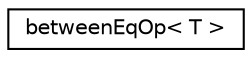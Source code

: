 digraph "Graphical Class Hierarchy"
{
 // LATEX_PDF_SIZE
  edge [fontname="Helvetica",fontsize="10",labelfontname="Helvetica",labelfontsize="10"];
  node [fontname="Helvetica",fontsize="10",shape=record];
  rankdir="LR";
  Node0 [label="betweenEqOp\< T \>",height=0.2,width=0.4,color="black", fillcolor="white", style="filled",URL="$structpFlow_1_1betweenEqOp.html",tooltip=" "];
}
